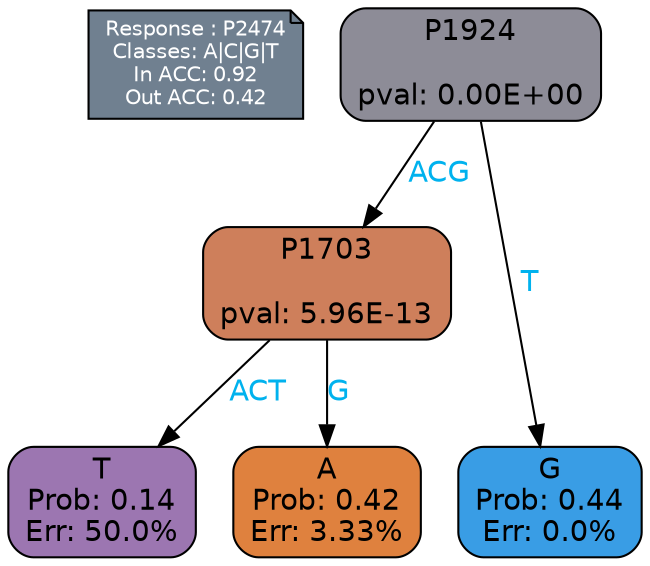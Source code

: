 digraph Tree {
node [shape=box, style="filled, rounded", color="black", fontname=helvetica] ;
graph [ranksep=equally, splines=polylines, bgcolor=transparent, dpi=600] ;
edge [fontname=helvetica] ;
LEGEND [label="Response : P2474
Classes: A|C|G|T
In ACC: 0.92
Out ACC: 0.42
",shape=note,align=left,style=filled,fillcolor="slategray",fontcolor="white",fontsize=10];1 [label="P1924

pval: 0.00E+00", fillcolor="#8d8c97"] ;
2 [label="P1703

pval: 5.96E-13", fillcolor="#ce7f5b"] ;
3 [label="T
Prob: 0.14
Err: 50.0%", fillcolor="#9c76b1"] ;
4 [label="A
Prob: 0.42
Err: 3.33%", fillcolor="#df813e"] ;
5 [label="G
Prob: 0.44
Err: 0.0%", fillcolor="#399de5"] ;
1 -> 2 [label="ACG",fontcolor=deepskyblue2] ;
1 -> 5 [label="T",fontcolor=deepskyblue2] ;
2 -> 3 [label="ACT",fontcolor=deepskyblue2] ;
2 -> 4 [label="G",fontcolor=deepskyblue2] ;
{rank = same; 3;4;5;}{rank = same; LEGEND;1;}}